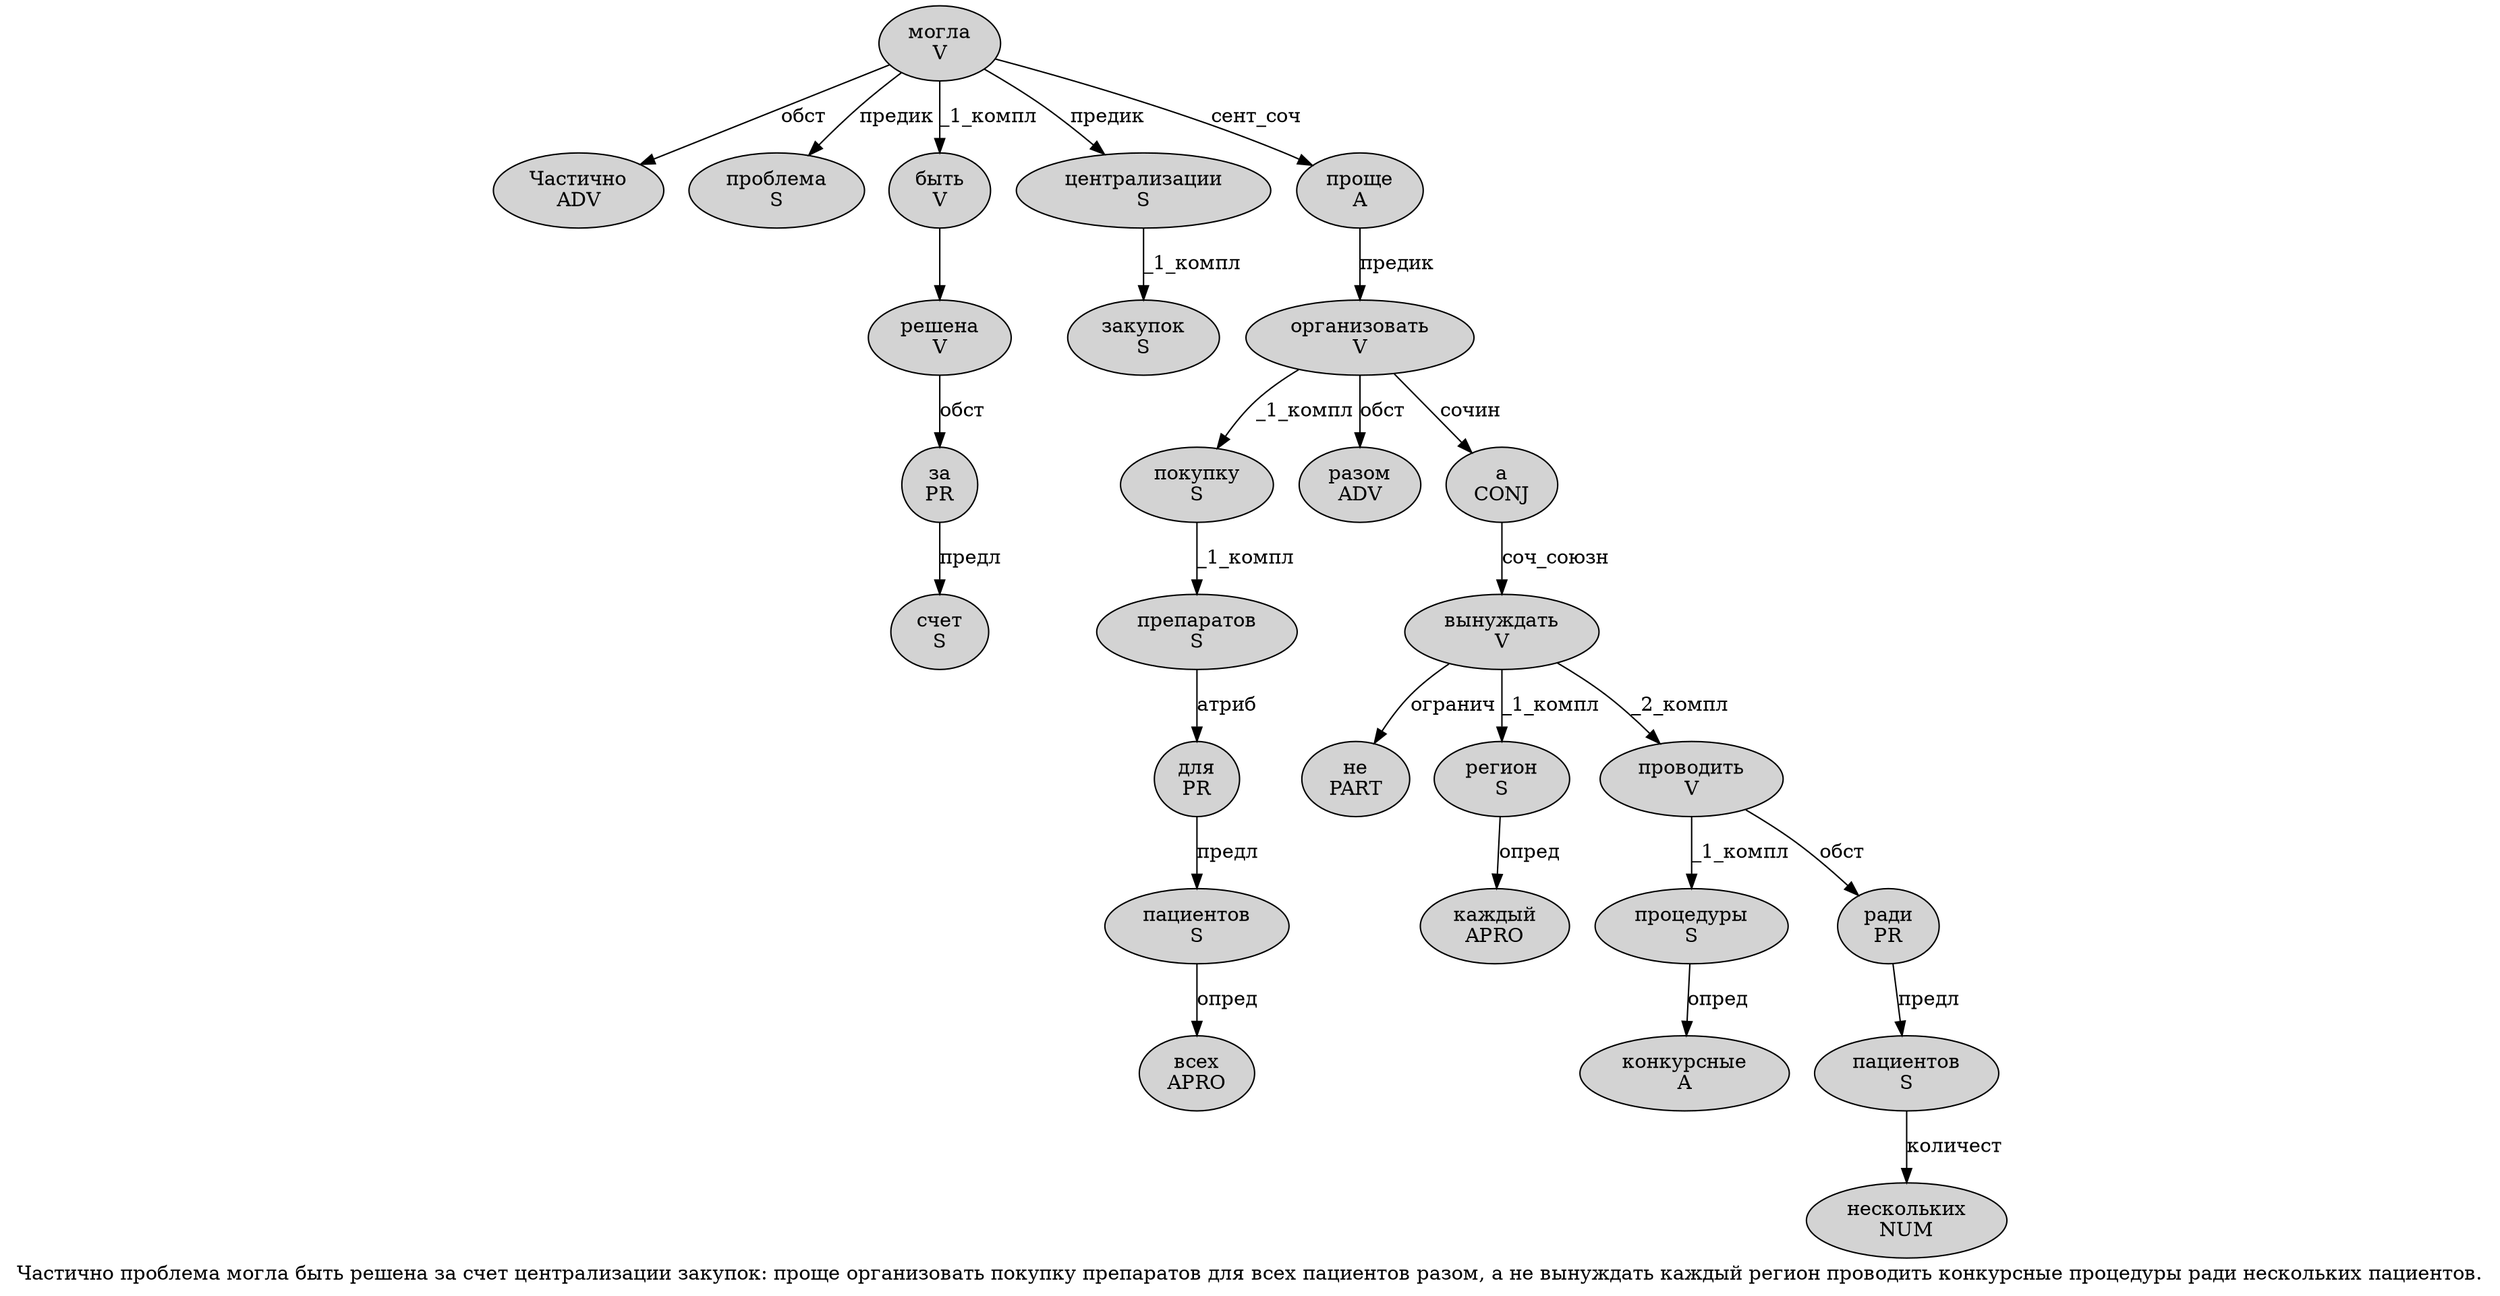 digraph SENTENCE_527 {
	graph [label="Частично проблема могла быть решена за счет централизации закупок: проще организовать покупку препаратов для всех пациентов разом, а не вынуждать каждый регион проводить конкурсные процедуры ради нескольких пациентов."]
	node [style=filled]
		0 [label="Частично
ADV" color="" fillcolor=lightgray penwidth=1 shape=ellipse]
		1 [label="проблема
S" color="" fillcolor=lightgray penwidth=1 shape=ellipse]
		2 [label="могла
V" color="" fillcolor=lightgray penwidth=1 shape=ellipse]
		3 [label="быть
V" color="" fillcolor=lightgray penwidth=1 shape=ellipse]
		4 [label="решена
V" color="" fillcolor=lightgray penwidth=1 shape=ellipse]
		5 [label="за
PR" color="" fillcolor=lightgray penwidth=1 shape=ellipse]
		6 [label="счет
S" color="" fillcolor=lightgray penwidth=1 shape=ellipse]
		7 [label="централизации
S" color="" fillcolor=lightgray penwidth=1 shape=ellipse]
		8 [label="закупок
S" color="" fillcolor=lightgray penwidth=1 shape=ellipse]
		10 [label="проще
A" color="" fillcolor=lightgray penwidth=1 shape=ellipse]
		11 [label="организовать
V" color="" fillcolor=lightgray penwidth=1 shape=ellipse]
		12 [label="покупку
S" color="" fillcolor=lightgray penwidth=1 shape=ellipse]
		13 [label="препаратов
S" color="" fillcolor=lightgray penwidth=1 shape=ellipse]
		14 [label="для
PR" color="" fillcolor=lightgray penwidth=1 shape=ellipse]
		15 [label="всех
APRO" color="" fillcolor=lightgray penwidth=1 shape=ellipse]
		16 [label="пациентов
S" color="" fillcolor=lightgray penwidth=1 shape=ellipse]
		17 [label="разом
ADV" color="" fillcolor=lightgray penwidth=1 shape=ellipse]
		19 [label="а
CONJ" color="" fillcolor=lightgray penwidth=1 shape=ellipse]
		20 [label="не
PART" color="" fillcolor=lightgray penwidth=1 shape=ellipse]
		21 [label="вынуждать
V" color="" fillcolor=lightgray penwidth=1 shape=ellipse]
		22 [label="каждый
APRO" color="" fillcolor=lightgray penwidth=1 shape=ellipse]
		23 [label="регион
S" color="" fillcolor=lightgray penwidth=1 shape=ellipse]
		24 [label="проводить
V" color="" fillcolor=lightgray penwidth=1 shape=ellipse]
		25 [label="конкурсные
A" color="" fillcolor=lightgray penwidth=1 shape=ellipse]
		26 [label="процедуры
S" color="" fillcolor=lightgray penwidth=1 shape=ellipse]
		27 [label="ради
PR" color="" fillcolor=lightgray penwidth=1 shape=ellipse]
		28 [label="нескольких
NUM" color="" fillcolor=lightgray penwidth=1 shape=ellipse]
		29 [label="пациентов
S" color="" fillcolor=lightgray penwidth=1 shape=ellipse]
			4 -> 5 [label="обст"]
			7 -> 8 [label="_1_компл"]
			27 -> 29 [label="предл"]
			16 -> 15 [label="опред"]
			10 -> 11 [label="предик"]
			2 -> 0 [label="обст"]
			2 -> 1 [label="предик"]
			2 -> 3 [label="_1_компл"]
			2 -> 7 [label="предик"]
			2 -> 10 [label="сент_соч"]
			11 -> 12 [label="_1_компл"]
			11 -> 17 [label="обст"]
			11 -> 19 [label="сочин"]
			21 -> 20 [label="огранич"]
			21 -> 23 [label="_1_компл"]
			21 -> 24 [label="_2_компл"]
			26 -> 25 [label="опред"]
			24 -> 26 [label="_1_компл"]
			24 -> 27 [label="обст"]
			12 -> 13 [label="_1_компл"]
			19 -> 21 [label="соч_союзн"]
			5 -> 6 [label="предл"]
			23 -> 22 [label="опред"]
			13 -> 14 [label="атриб"]
			29 -> 28 [label="количест"]
			14 -> 16 [label="предл"]
			3 -> 4
}
